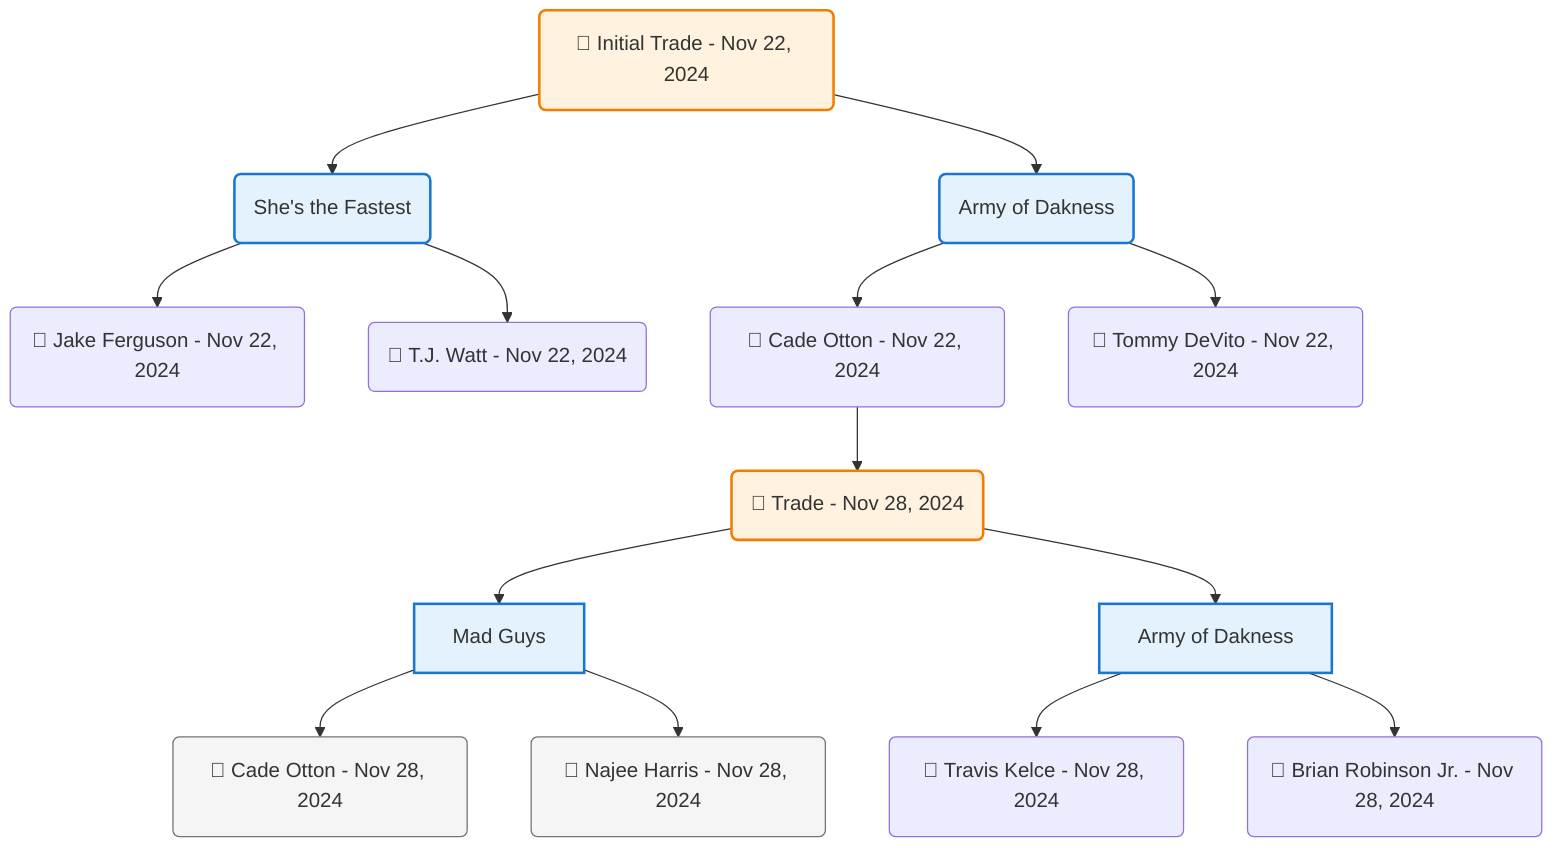 flowchart TD

    TRADE_MAIN("🔄 Initial Trade - Nov 22, 2024")
    TEAM_1("She's the Fastest")
    TEAM_2("Army of Dakness")
    NODE_586497a1-618d-4b4e-bde1-24c5150caf78("🔄 Jake Ferguson - Nov 22, 2024")
    NODE_9cb7f2ea-2dbb-4c0d-8722-31b51e3a2885("🔄 Cade Otton - Nov 22, 2024")
    TRADE_a278f397-2431-4532-beee-c14792305f4f_3("🔄 Trade - Nov 28, 2024")
    TEAM_f5908944-6efd-40eb-af54-6c53004e0e2f_4["Mad Guys"]
    NODE_dbc4e501-d753-4818-9720-d2a2af1d1157("🔄 Cade Otton - Nov 28, 2024")
    NODE_53ff248d-984f-43ad-af2b-ed5afc47dd22("🔄 Najee Harris - Nov 28, 2024")
    TEAM_40f7599b-e68f-4bf4-9553-bf7e10924635_5["Army of Dakness"]
    NODE_e99f8f4c-28ff-4d95-8c5c-135cad89451f("🔄 Travis Kelce - Nov 28, 2024")
    NODE_37c356de-5dd5-4d3d-a67f-c554b1295d7a("🔄 Brian Robinson Jr. - Nov 28, 2024")
    NODE_bff925fd-413c-4e1b-bd5f-9d54cb007e7c("🔄 Tommy DeVito - Nov 22, 2024")
    NODE_282e4726-e801-47e6-9874-df90f99fe84c("🔄 T.J. Watt - Nov 22, 2024")

    TRADE_MAIN --> TEAM_1
    TRADE_MAIN --> TEAM_2
    TEAM_1 --> NODE_586497a1-618d-4b4e-bde1-24c5150caf78
    TEAM_2 --> NODE_9cb7f2ea-2dbb-4c0d-8722-31b51e3a2885
    NODE_9cb7f2ea-2dbb-4c0d-8722-31b51e3a2885 --> TRADE_a278f397-2431-4532-beee-c14792305f4f_3
    TRADE_a278f397-2431-4532-beee-c14792305f4f_3 --> TEAM_f5908944-6efd-40eb-af54-6c53004e0e2f_4
    TEAM_f5908944-6efd-40eb-af54-6c53004e0e2f_4 --> NODE_dbc4e501-d753-4818-9720-d2a2af1d1157
    TEAM_f5908944-6efd-40eb-af54-6c53004e0e2f_4 --> NODE_53ff248d-984f-43ad-af2b-ed5afc47dd22
    TRADE_a278f397-2431-4532-beee-c14792305f4f_3 --> TEAM_40f7599b-e68f-4bf4-9553-bf7e10924635_5
    TEAM_40f7599b-e68f-4bf4-9553-bf7e10924635_5 --> NODE_e99f8f4c-28ff-4d95-8c5c-135cad89451f
    TEAM_40f7599b-e68f-4bf4-9553-bf7e10924635_5 --> NODE_37c356de-5dd5-4d3d-a67f-c554b1295d7a
    TEAM_2 --> NODE_bff925fd-413c-4e1b-bd5f-9d54cb007e7c
    TEAM_1 --> NODE_282e4726-e801-47e6-9874-df90f99fe84c

    %% Node styling
    classDef teamNode fill:#e3f2fd,stroke:#1976d2,stroke-width:2px
    classDef tradeNode fill:#fff3e0,stroke:#f57c00,stroke-width:2px
    classDef playerNode fill:#f3e5f5,stroke:#7b1fa2,stroke-width:1px
    classDef nonRootPlayerNode fill:#f5f5f5,stroke:#757575,stroke-width:1px
    classDef endNode fill:#ffebee,stroke:#c62828,stroke-width:2px
    classDef waiverNode fill:#e8f5e8,stroke:#388e3c,stroke-width:2px
    classDef championshipNode fill:#fff9c4,stroke:#f57f17,stroke-width:3px

    class TEAM_1,TEAM_2,TEAM_f5908944-6efd-40eb-af54-6c53004e0e2f_4,TEAM_40f7599b-e68f-4bf4-9553-bf7e10924635_5 teamNode
    class NODE_dbc4e501-d753-4818-9720-d2a2af1d1157,NODE_53ff248d-984f-43ad-af2b-ed5afc47dd22 nonRootPlayerNode
    class TRADE_MAIN,TRADE_a278f397-2431-4532-beee-c14792305f4f_3 tradeNode